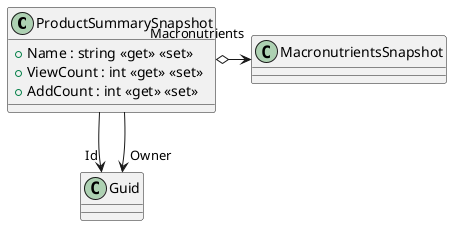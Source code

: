 @startuml
class ProductSummarySnapshot {
    + Name : string <<get>> <<set>>
    + ViewCount : int <<get>> <<set>>
    + AddCount : int <<get>> <<set>>
}
ProductSummarySnapshot --> "Id" Guid
ProductSummarySnapshot o-> "Macronutrients" MacronutrientsSnapshot
ProductSummarySnapshot --> "Owner" Guid
@enduml
